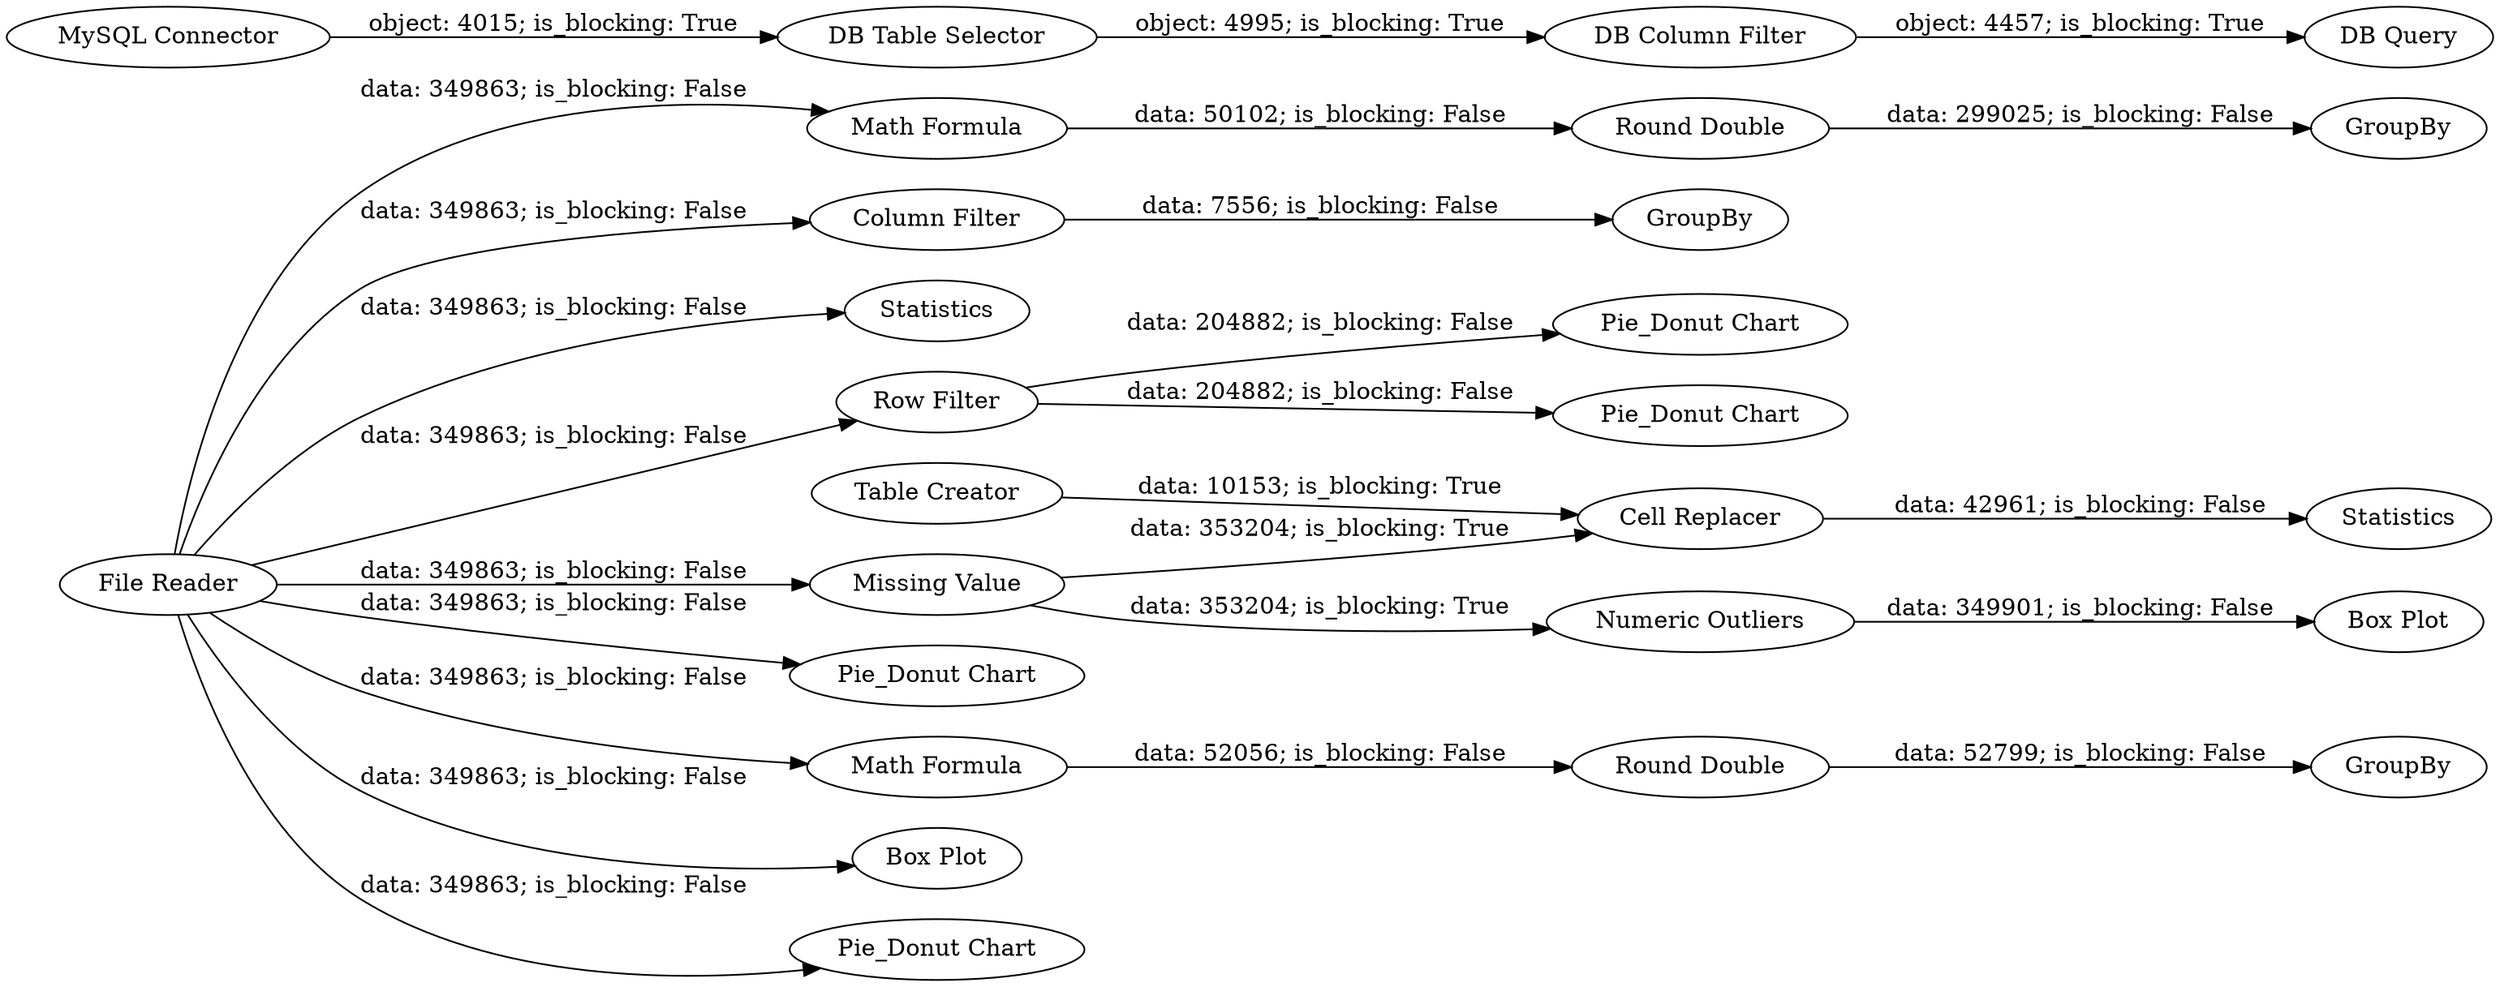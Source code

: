digraph {
	"535474166621773575_44" [label="Table Creator"]
	"535474166621773575_35" [label="DB Column Filter"]
	"535474166621773575_23" [label="Round Double"]
	"535474166621773575_29" [label="Pie_Donut Chart"]
	"535474166621773575_10" [label="Math Formula"]
	"535474166621773575_47" [label="Numeric Outliers"]
	"535474166621773575_33" [label="DB Table Selector"]
	"535474166621773575_21" [label=GroupBy]
	"535474166621773575_39" [label=Statistics]
	"535474166621773575_18" [label="Round Double"]
	"535474166621773575_48" [label="Box Plot"]
	"535474166621773575_42" [label="Column Filter"]
	"535474166621773575_27" [label="Row Filter"]
	"535474166621773575_43" [label=GroupBy]
	"535474166621773575_40" [label="Missing Value"]
	"535474166621773575_2" [label="Pie_Donut Chart"]
	"535474166621773575_1" [label="File Reader"]
	"535474166621773575_5" [label="Math Formula"]
	"535474166621773575_41" [label="Box Plot"]
	"535474166621773575_45" [label="Cell Replacer"]
	"535474166621773575_46" [label=Statistics]
	"535474166621773575_31" [label="MySQL Connector"]
	"535474166621773575_25" [label="Pie_Donut Chart"]
	"535474166621773575_36" [label="DB Query"]
	"535474166621773575_22" [label=GroupBy]
	"535474166621773575_28" [label="Pie_Donut Chart"]
	"535474166621773575_1" -> "535474166621773575_5" [label="data: 349863; is_blocking: False"]
	"535474166621773575_1" -> "535474166621773575_28" [label="data: 349863; is_blocking: False"]
	"535474166621773575_1" -> "535474166621773575_27" [label="data: 349863; is_blocking: False"]
	"535474166621773575_47" -> "535474166621773575_48" [label="data: 349901; is_blocking: False"]
	"535474166621773575_40" -> "535474166621773575_47" [label="data: 353204; is_blocking: True"]
	"535474166621773575_1" -> "535474166621773575_42" [label="data: 349863; is_blocking: False"]
	"535474166621773575_45" -> "535474166621773575_46" [label="data: 42961; is_blocking: False"]
	"535474166621773575_40" -> "535474166621773575_45" [label="data: 353204; is_blocking: True"]
	"535474166621773575_33" -> "535474166621773575_35" [label="object: 4995; is_blocking: True"]
	"535474166621773575_18" -> "535474166621773575_21" [label="data: 52799; is_blocking: False"]
	"535474166621773575_10" -> "535474166621773575_23" [label="data: 50102; is_blocking: False"]
	"535474166621773575_42" -> "535474166621773575_43" [label="data: 7556; is_blocking: False"]
	"535474166621773575_23" -> "535474166621773575_22" [label="data: 299025; is_blocking: False"]
	"535474166621773575_31" -> "535474166621773575_33" [label="object: 4015; is_blocking: True"]
	"535474166621773575_35" -> "535474166621773575_36" [label="object: 4457; is_blocking: True"]
	"535474166621773575_1" -> "535474166621773575_2" [label="data: 349863; is_blocking: False"]
	"535474166621773575_1" -> "535474166621773575_39" [label="data: 349863; is_blocking: False"]
	"535474166621773575_44" -> "535474166621773575_45" [label="data: 10153; is_blocking: True"]
	"535474166621773575_1" -> "535474166621773575_40" [label="data: 349863; is_blocking: False"]
	"535474166621773575_1" -> "535474166621773575_10" [label="data: 349863; is_blocking: False"]
	"535474166621773575_5" -> "535474166621773575_18" [label="data: 52056; is_blocking: False"]
	"535474166621773575_1" -> "535474166621773575_41" [label="data: 349863; is_blocking: False"]
	"535474166621773575_27" -> "535474166621773575_25" [label="data: 204882; is_blocking: False"]
	"535474166621773575_27" -> "535474166621773575_29" [label="data: 204882; is_blocking: False"]
	rankdir=LR
}
